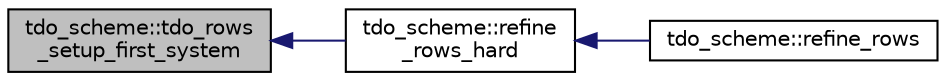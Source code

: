 digraph "tdo_scheme::tdo_rows_setup_first_system"
{
  edge [fontname="Helvetica",fontsize="10",labelfontname="Helvetica",labelfontsize="10"];
  node [fontname="Helvetica",fontsize="10",shape=record];
  rankdir="LR";
  Node431 [label="tdo_scheme::tdo_rows\l_setup_first_system",height=0.2,width=0.4,color="black", fillcolor="grey75", style="filled", fontcolor="black"];
  Node431 -> Node432 [dir="back",color="midnightblue",fontsize="10",style="solid",fontname="Helvetica"];
  Node432 [label="tdo_scheme::refine\l_rows_hard",height=0.2,width=0.4,color="black", fillcolor="white", style="filled",URL="$d7/dbc/classtdo__scheme.html#ad31c51c06f5d669f6d22bac350531e69"];
  Node432 -> Node433 [dir="back",color="midnightblue",fontsize="10",style="solid",fontname="Helvetica"];
  Node433 [label="tdo_scheme::refine_rows",height=0.2,width=0.4,color="black", fillcolor="white", style="filled",URL="$d7/dbc/classtdo__scheme.html#a46e53efbb78910f9f40c6c747ef2e12a"];
}
